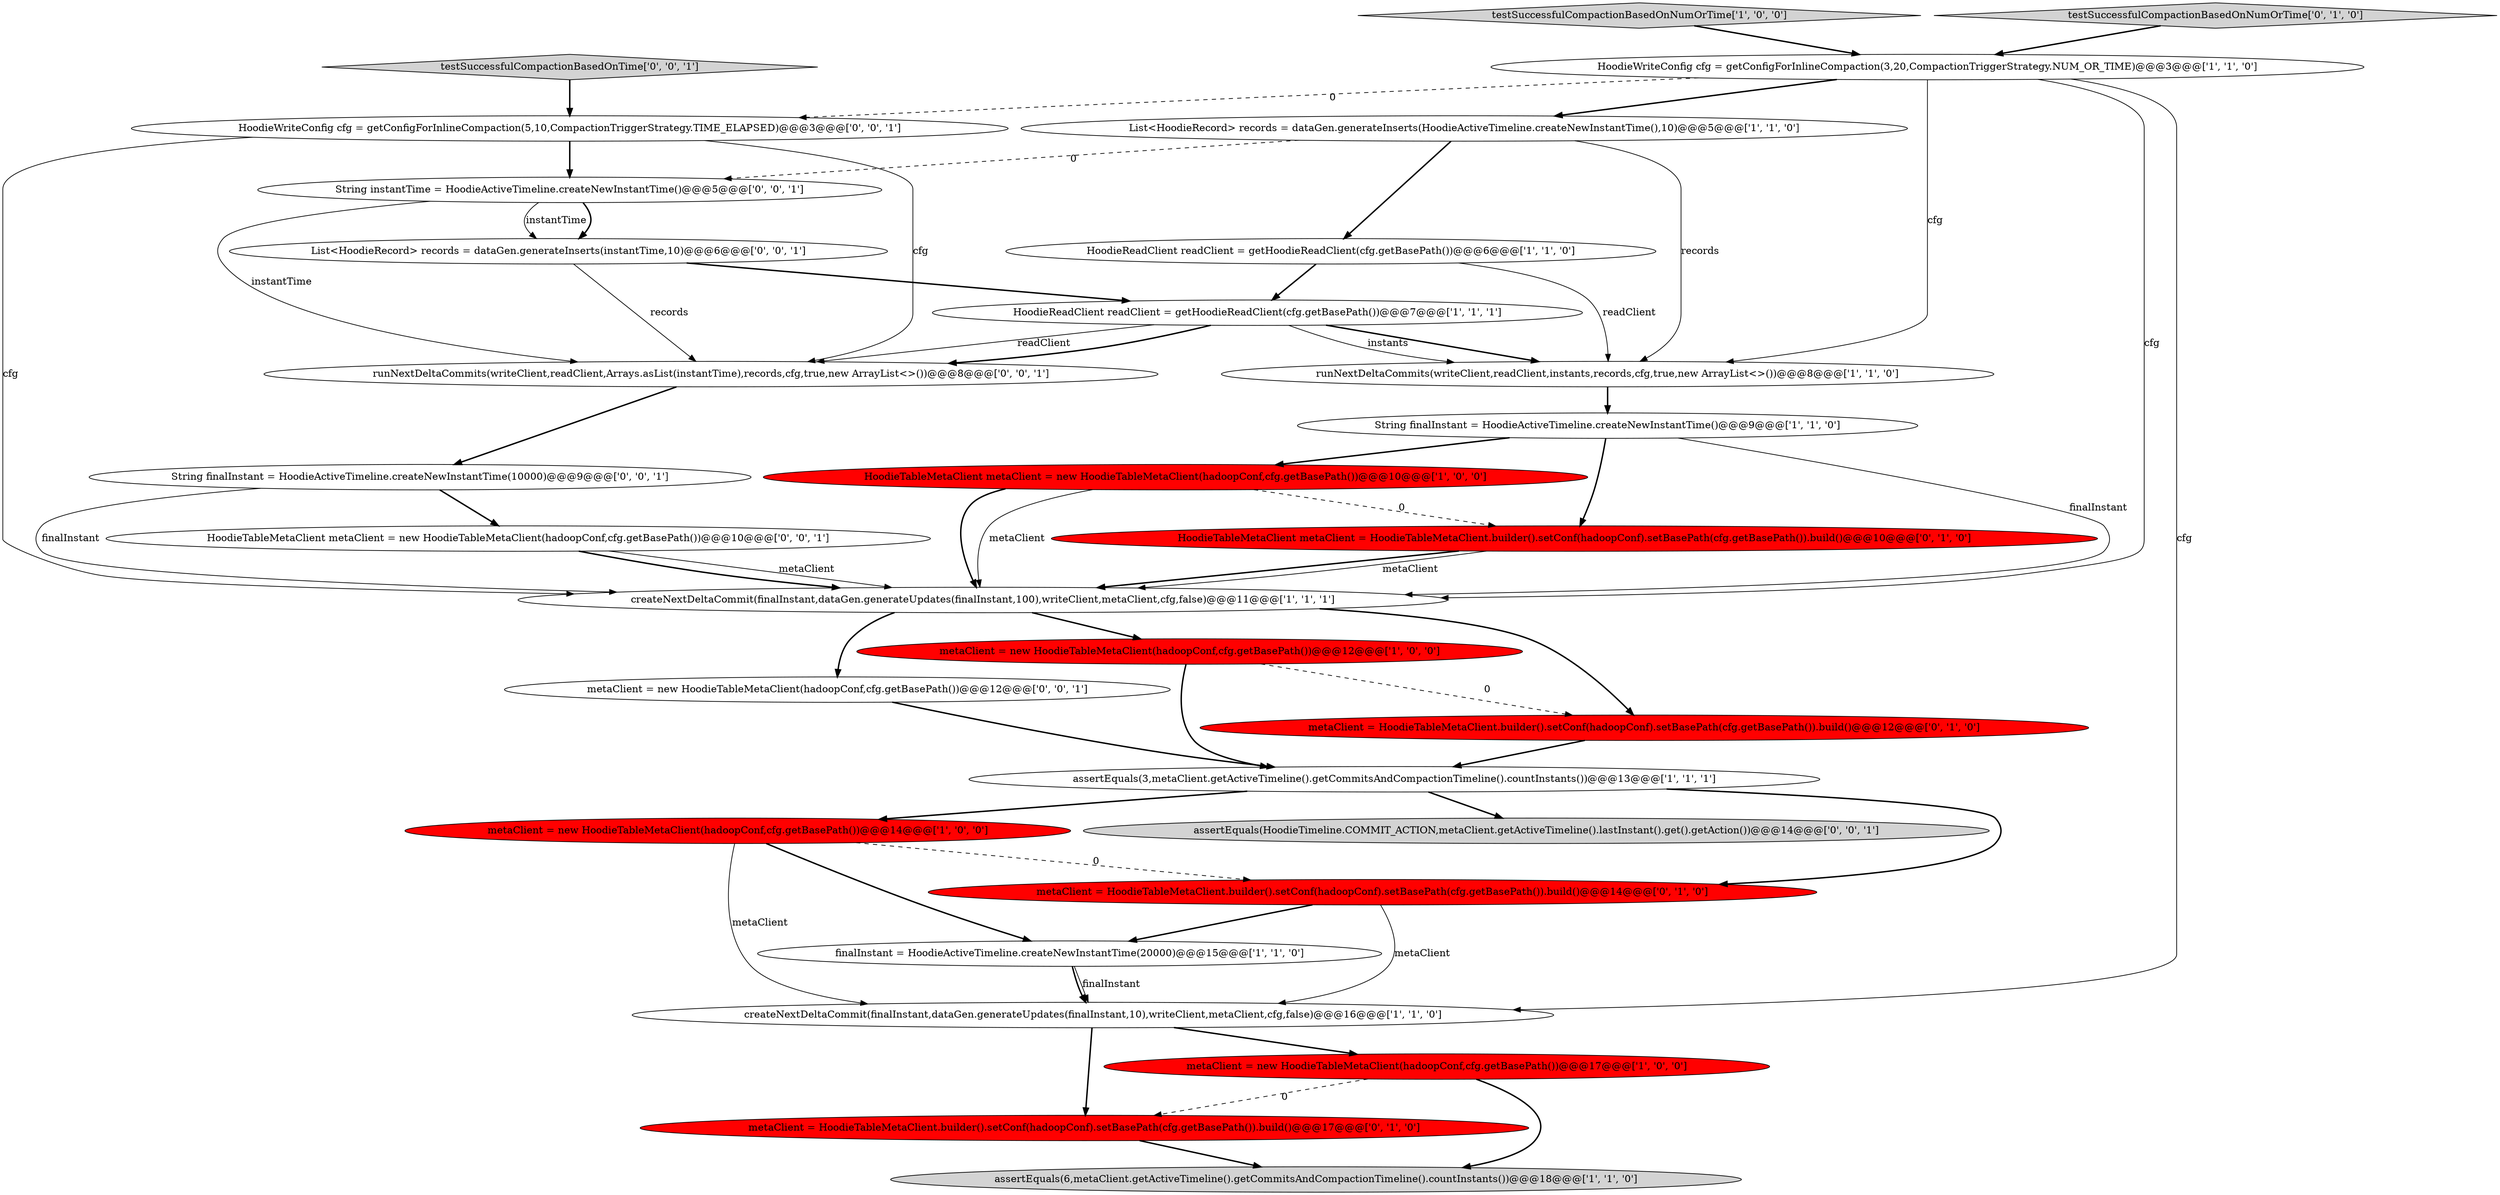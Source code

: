 digraph {
5 [style = filled, label = "createNextDeltaCommit(finalInstant,dataGen.generateUpdates(finalInstant,100),writeClient,metaClient,cfg,false)@@@11@@@['1', '1', '1']", fillcolor = white, shape = ellipse image = "AAA0AAABBB1BBB"];
23 [style = filled, label = "runNextDeltaCommits(writeClient,readClient,Arrays.asList(instantTime),records,cfg,true,new ArrayList<>())@@@8@@@['0', '0', '1']", fillcolor = white, shape = ellipse image = "AAA0AAABBB3BBB"];
24 [style = filled, label = "testSuccessfulCompactionBasedOnTime['0', '0', '1']", fillcolor = lightgray, shape = diamond image = "AAA0AAABBB3BBB"];
4 [style = filled, label = "finalInstant = HoodieActiveTimeline.createNewInstantTime(20000)@@@15@@@['1', '1', '0']", fillcolor = white, shape = ellipse image = "AAA0AAABBB1BBB"];
21 [style = filled, label = "String instantTime = HoodieActiveTimeline.createNewInstantTime()@@@5@@@['0', '0', '1']", fillcolor = white, shape = ellipse image = "AAA0AAABBB3BBB"];
27 [style = filled, label = "HoodieTableMetaClient metaClient = new HoodieTableMetaClient(hadoopConf,cfg.getBasePath())@@@10@@@['0', '0', '1']", fillcolor = white, shape = ellipse image = "AAA0AAABBB3BBB"];
3 [style = filled, label = "HoodieReadClient readClient = getHoodieReadClient(cfg.getBasePath())@@@7@@@['1', '1', '1']", fillcolor = white, shape = ellipse image = "AAA0AAABBB1BBB"];
10 [style = filled, label = "assertEquals(3,metaClient.getActiveTimeline().getCommitsAndCompactionTimeline().countInstants())@@@13@@@['1', '1', '1']", fillcolor = white, shape = ellipse image = "AAA0AAABBB1BBB"];
1 [style = filled, label = "runNextDeltaCommits(writeClient,readClient,instants,records,cfg,true,new ArrayList<>())@@@8@@@['1', '1', '0']", fillcolor = white, shape = ellipse image = "AAA0AAABBB1BBB"];
12 [style = filled, label = "HoodieWriteConfig cfg = getConfigForInlineCompaction(3,20,CompactionTriggerStrategy.NUM_OR_TIME)@@@3@@@['1', '1', '0']", fillcolor = white, shape = ellipse image = "AAA0AAABBB1BBB"];
13 [style = filled, label = "HoodieTableMetaClient metaClient = new HoodieTableMetaClient(hadoopConf,cfg.getBasePath())@@@10@@@['1', '0', '0']", fillcolor = red, shape = ellipse image = "AAA1AAABBB1BBB"];
25 [style = filled, label = "String finalInstant = HoodieActiveTimeline.createNewInstantTime(10000)@@@9@@@['0', '0', '1']", fillcolor = white, shape = ellipse image = "AAA0AAABBB3BBB"];
28 [style = filled, label = "metaClient = new HoodieTableMetaClient(hadoopConf,cfg.getBasePath())@@@12@@@['0', '0', '1']", fillcolor = white, shape = ellipse image = "AAA0AAABBB3BBB"];
15 [style = filled, label = "testSuccessfulCompactionBasedOnNumOrTime['1', '0', '0']", fillcolor = lightgray, shape = diamond image = "AAA0AAABBB1BBB"];
17 [style = filled, label = "metaClient = HoodieTableMetaClient.builder().setConf(hadoopConf).setBasePath(cfg.getBasePath()).build()@@@17@@@['0', '1', '0']", fillcolor = red, shape = ellipse image = "AAA1AAABBB2BBB"];
7 [style = filled, label = "metaClient = new HoodieTableMetaClient(hadoopConf,cfg.getBasePath())@@@14@@@['1', '0', '0']", fillcolor = red, shape = ellipse image = "AAA1AAABBB1BBB"];
14 [style = filled, label = "List<HoodieRecord> records = dataGen.generateInserts(HoodieActiveTimeline.createNewInstantTime(),10)@@@5@@@['1', '1', '0']", fillcolor = white, shape = ellipse image = "AAA0AAABBB1BBB"];
20 [style = filled, label = "metaClient = HoodieTableMetaClient.builder().setConf(hadoopConf).setBasePath(cfg.getBasePath()).build()@@@14@@@['0', '1', '0']", fillcolor = red, shape = ellipse image = "AAA1AAABBB2BBB"];
16 [style = filled, label = "metaClient = HoodieTableMetaClient.builder().setConf(hadoopConf).setBasePath(cfg.getBasePath()).build()@@@12@@@['0', '1', '0']", fillcolor = red, shape = ellipse image = "AAA1AAABBB2BBB"];
19 [style = filled, label = "HoodieTableMetaClient metaClient = HoodieTableMetaClient.builder().setConf(hadoopConf).setBasePath(cfg.getBasePath()).build()@@@10@@@['0', '1', '0']", fillcolor = red, shape = ellipse image = "AAA1AAABBB2BBB"];
11 [style = filled, label = "createNextDeltaCommit(finalInstant,dataGen.generateUpdates(finalInstant,10),writeClient,metaClient,cfg,false)@@@16@@@['1', '1', '0']", fillcolor = white, shape = ellipse image = "AAA0AAABBB1BBB"];
22 [style = filled, label = "List<HoodieRecord> records = dataGen.generateInserts(instantTime,10)@@@6@@@['0', '0', '1']", fillcolor = white, shape = ellipse image = "AAA0AAABBB3BBB"];
0 [style = filled, label = "String finalInstant = HoodieActiveTimeline.createNewInstantTime()@@@9@@@['1', '1', '0']", fillcolor = white, shape = ellipse image = "AAA0AAABBB1BBB"];
6 [style = filled, label = "metaClient = new HoodieTableMetaClient(hadoopConf,cfg.getBasePath())@@@17@@@['1', '0', '0']", fillcolor = red, shape = ellipse image = "AAA1AAABBB1BBB"];
9 [style = filled, label = "HoodieReadClient readClient = getHoodieReadClient(cfg.getBasePath())@@@6@@@['1', '1', '0']", fillcolor = white, shape = ellipse image = "AAA0AAABBB1BBB"];
2 [style = filled, label = "metaClient = new HoodieTableMetaClient(hadoopConf,cfg.getBasePath())@@@12@@@['1', '0', '0']", fillcolor = red, shape = ellipse image = "AAA1AAABBB1BBB"];
8 [style = filled, label = "assertEquals(6,metaClient.getActiveTimeline().getCommitsAndCompactionTimeline().countInstants())@@@18@@@['1', '1', '0']", fillcolor = lightgray, shape = ellipse image = "AAA0AAABBB1BBB"];
18 [style = filled, label = "testSuccessfulCompactionBasedOnNumOrTime['0', '1', '0']", fillcolor = lightgray, shape = diamond image = "AAA0AAABBB2BBB"];
29 [style = filled, label = "HoodieWriteConfig cfg = getConfigForInlineCompaction(5,10,CompactionTriggerStrategy.TIME_ELAPSED)@@@3@@@['0', '0', '1']", fillcolor = white, shape = ellipse image = "AAA0AAABBB3BBB"];
26 [style = filled, label = "assertEquals(HoodieTimeline.COMMIT_ACTION,metaClient.getActiveTimeline().lastInstant().get().getAction())@@@14@@@['0', '0', '1']", fillcolor = lightgray, shape = ellipse image = "AAA0AAABBB3BBB"];
17->8 [style = bold, label=""];
23->25 [style = bold, label=""];
12->1 [style = solid, label="cfg"];
10->20 [style = bold, label=""];
28->10 [style = bold, label=""];
0->13 [style = bold, label=""];
3->1 [style = bold, label=""];
16->10 [style = bold, label=""];
0->19 [style = bold, label=""];
29->5 [style = solid, label="cfg"];
20->11 [style = solid, label="metaClient"];
11->6 [style = bold, label=""];
18->12 [style = bold, label=""];
4->11 [style = solid, label="finalInstant"];
12->11 [style = solid, label="cfg"];
7->20 [style = dashed, label="0"];
10->26 [style = bold, label=""];
6->17 [style = dashed, label="0"];
24->29 [style = bold, label=""];
1->0 [style = bold, label=""];
7->4 [style = bold, label=""];
13->19 [style = dashed, label="0"];
5->28 [style = bold, label=""];
2->10 [style = bold, label=""];
27->5 [style = solid, label="metaClient"];
10->7 [style = bold, label=""];
29->21 [style = bold, label=""];
7->11 [style = solid, label="metaClient"];
20->4 [style = bold, label=""];
5->16 [style = bold, label=""];
22->3 [style = bold, label=""];
19->5 [style = bold, label=""];
25->27 [style = bold, label=""];
5->2 [style = bold, label=""];
3->23 [style = bold, label=""];
21->23 [style = solid, label="instantTime"];
21->22 [style = bold, label=""];
29->23 [style = solid, label="cfg"];
2->16 [style = dashed, label="0"];
19->5 [style = solid, label="metaClient"];
6->8 [style = bold, label=""];
12->14 [style = bold, label=""];
9->1 [style = solid, label="readClient"];
12->29 [style = dashed, label="0"];
13->5 [style = bold, label=""];
9->3 [style = bold, label=""];
11->17 [style = bold, label=""];
14->9 [style = bold, label=""];
13->5 [style = solid, label="metaClient"];
15->12 [style = bold, label=""];
14->21 [style = dashed, label="0"];
27->5 [style = bold, label=""];
0->5 [style = solid, label="finalInstant"];
4->11 [style = bold, label=""];
14->1 [style = solid, label="records"];
22->23 [style = solid, label="records"];
21->22 [style = solid, label="instantTime"];
25->5 [style = solid, label="finalInstant"];
3->1 [style = solid, label="instants"];
3->23 [style = solid, label="readClient"];
12->5 [style = solid, label="cfg"];
}
